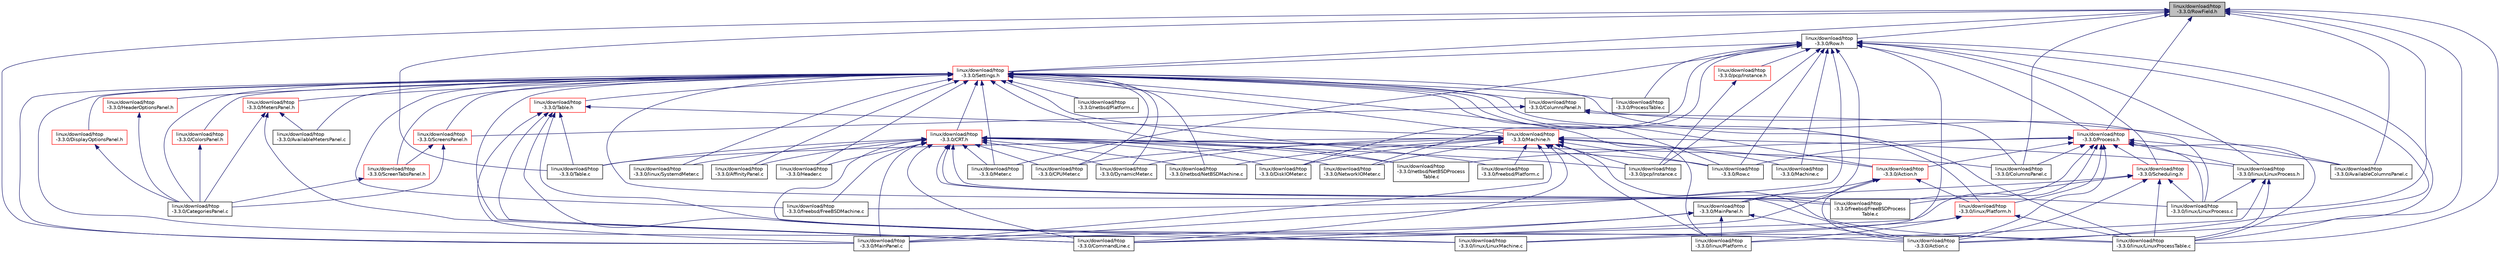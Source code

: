 digraph "linux/download/htop-3.3.0/RowField.h"
{
  edge [fontname="Helvetica",fontsize="10",labelfontname="Helvetica",labelfontsize="10"];
  node [fontname="Helvetica",fontsize="10",shape=record];
  Node2 [label="linux/download/htop\l-3.3.0/RowField.h",height=0.2,width=0.4,color="black", fillcolor="grey75", style="filled", fontcolor="black"];
  Node2 -> Node3 [dir="back",color="midnightblue",fontsize="10",style="solid",fontname="Helvetica"];
  Node3 [label="linux/download/htop\l-3.3.0/Row.h",height=0.2,width=0.4,color="black", fillcolor="white", style="filled",URL="$Row_8h.html"];
  Node3 -> Node4 [dir="back",color="midnightblue",fontsize="10",style="solid",fontname="Helvetica"];
  Node4 [label="linux/download/htop\l-3.3.0/Settings.h",height=0.2,width=0.4,color="red", fillcolor="white", style="filled",URL="$Settings_8h.html"];
  Node4 -> Node5 [dir="back",color="midnightblue",fontsize="10",style="solid",fontname="Helvetica"];
  Node5 [label="linux/download/htop\l-3.3.0/CRT.h",height=0.2,width=0.4,color="red", fillcolor="white", style="filled",URL="$CRT_8h.html"];
  Node5 -> Node10 [dir="back",color="midnightblue",fontsize="10",style="solid",fontname="Helvetica"];
  Node10 [label="linux/download/htop\l-3.3.0/Action.c",height=0.2,width=0.4,color="black", fillcolor="white", style="filled",URL="$Action_8c.html"];
  Node5 -> Node133 [dir="back",color="midnightblue",fontsize="10",style="solid",fontname="Helvetica"];
  Node133 [label="linux/download/htop\l-3.3.0/AffinityPanel.c",height=0.2,width=0.4,color="black", fillcolor="white", style="filled",URL="$AffinityPanel_8c.html"];
  Node5 -> Node202 [dir="back",color="midnightblue",fontsize="10",style="solid",fontname="Helvetica"];
  Node202 [label="linux/download/htop\l-3.3.0/ColumnsPanel.c",height=0.2,width=0.4,color="black", fillcolor="white", style="filled",URL="$ColumnsPanel_8c.html"];
  Node5 -> Node17 [dir="back",color="midnightblue",fontsize="10",style="solid",fontname="Helvetica"];
  Node17 [label="linux/download/htop\l-3.3.0/CommandLine.c",height=0.2,width=0.4,color="black", fillcolor="white", style="filled",URL="$CommandLine_8c.html"];
  Node5 -> Node72 [dir="back",color="midnightblue",fontsize="10",style="solid",fontname="Helvetica"];
  Node72 [label="linux/download/htop\l-3.3.0/CPUMeter.c",height=0.2,width=0.4,color="black", fillcolor="white", style="filled",URL="$CPUMeter_8c.html"];
  Node5 -> Node73 [dir="back",color="midnightblue",fontsize="10",style="solid",fontname="Helvetica"];
  Node73 [label="linux/download/htop\l-3.3.0/DiskIOMeter.c",height=0.2,width=0.4,color="black", fillcolor="white", style="filled",URL="$DiskIOMeter_8c.html"];
  Node5 -> Node75 [dir="back",color="midnightblue",fontsize="10",style="solid",fontname="Helvetica"];
  Node75 [label="linux/download/htop\l-3.3.0/DynamicMeter.c",height=0.2,width=0.4,color="black", fillcolor="white", style="filled",URL="$DynamicMeter_8c.html"];
  Node5 -> Node164 [dir="back",color="midnightblue",fontsize="10",style="solid",fontname="Helvetica"];
  Node164 [label="linux/download/htop\l-3.3.0/freebsd/FreeBSDMachine.c",height=0.2,width=0.4,color="black", fillcolor="white", style="filled",URL="$FreeBSDMachine_8c.html"];
  Node5 -> Node141 [dir="back",color="midnightblue",fontsize="10",style="solid",fontname="Helvetica"];
  Node141 [label="linux/download/htop\l-3.3.0/freebsd/FreeBSDProcess\lTable.c",height=0.2,width=0.4,color="black", fillcolor="white", style="filled",URL="$FreeBSDProcessTable_8c.html"];
  Node5 -> Node79 [dir="back",color="midnightblue",fontsize="10",style="solid",fontname="Helvetica"];
  Node79 [label="linux/download/htop\l-3.3.0/Header.c",height=0.2,width=0.4,color="black", fillcolor="white", style="filled",URL="$Header_8c.html"];
  Node5 -> Node42 [dir="back",color="midnightblue",fontsize="10",style="solid",fontname="Helvetica"];
  Node42 [label="linux/download/htop\l-3.3.0/linux/LinuxMachine.c",height=0.2,width=0.4,color="black", fillcolor="white", style="filled",URL="$LinuxMachine_8c.html"];
  Node5 -> Node148 [dir="back",color="midnightblue",fontsize="10",style="solid",fontname="Helvetica"];
  Node148 [label="linux/download/htop\l-3.3.0/linux/LinuxProcess.c",height=0.2,width=0.4,color="black", fillcolor="white", style="filled",URL="$LinuxProcess_8c.html"];
  Node5 -> Node115 [dir="back",color="midnightblue",fontsize="10",style="solid",fontname="Helvetica"];
  Node115 [label="linux/download/htop\l-3.3.0/linux/SystemdMeter.c",height=0.2,width=0.4,color="black", fillcolor="white", style="filled",URL="$SystemdMeter_8c.html"];
  Node5 -> Node30 [dir="back",color="midnightblue",fontsize="10",style="solid",fontname="Helvetica"];
  Node30 [label="linux/download/htop\l-3.3.0/MainPanel.c",height=0.2,width=0.4,color="black", fillcolor="white", style="filled",URL="$MainPanel_8c.html"];
  Node5 -> Node122 [dir="back",color="midnightblue",fontsize="10",style="solid",fontname="Helvetica"];
  Node122 [label="linux/download/htop\l-3.3.0/Meter.c",height=0.2,width=0.4,color="black", fillcolor="white", style="filled",URL="$Meter_8c.html"];
  Node5 -> Node151 [dir="back",color="midnightblue",fontsize="10",style="solid",fontname="Helvetica"];
  Node151 [label="linux/download/htop\l-3.3.0/netbsd/NetBSDMachine.c",height=0.2,width=0.4,color="black", fillcolor="white", style="filled",URL="$NetBSDMachine_8c.html"];
  Node5 -> Node152 [dir="back",color="midnightblue",fontsize="10",style="solid",fontname="Helvetica"];
  Node152 [label="linux/download/htop\l-3.3.0/netbsd/NetBSDProcess\lTable.c",height=0.2,width=0.4,color="black", fillcolor="white", style="filled",URL="$NetBSDProcessTable_8c.html"];
  Node5 -> Node84 [dir="back",color="midnightblue",fontsize="10",style="solid",fontname="Helvetica"];
  Node84 [label="linux/download/htop\l-3.3.0/NetworkIOMeter.c",height=0.2,width=0.4,color="black", fillcolor="white", style="filled",URL="$NetworkIOMeter_8c.html"];
  Node5 -> Node53 [dir="back",color="midnightblue",fontsize="10",style="solid",fontname="Helvetica"];
  Node53 [label="linux/download/htop\l-3.3.0/pcp/Instance.c",height=0.2,width=0.4,color="black", fillcolor="white", style="filled",URL="$Instance_8c.html"];
  Node5 -> Node178 [dir="back",color="midnightblue",fontsize="10",style="solid",fontname="Helvetica"];
  Node178 [label="linux/download/htop\l-3.3.0/Row.c",height=0.2,width=0.4,color="black", fillcolor="white", style="filled",URL="$Row_8c.html"];
  Node5 -> Node180 [dir="back",color="midnightblue",fontsize="10",style="solid",fontname="Helvetica"];
  Node180 [label="linux/download/htop\l-3.3.0/Table.c",height=0.2,width=0.4,color="black", fillcolor="white", style="filled",URL="$Table_8c.html"];
  Node4 -> Node7 [dir="back",color="midnightblue",fontsize="10",style="solid",fontname="Helvetica"];
  Node7 [label="linux/download/htop\l-3.3.0/Machine.h",height=0.2,width=0.4,color="red", fillcolor="white", style="filled",URL="$Machine_8h.html"];
  Node7 -> Node9 [dir="back",color="midnightblue",fontsize="10",style="solid",fontname="Helvetica"];
  Node9 [label="linux/download/htop\l-3.3.0/Action.h",height=0.2,width=0.4,color="red", fillcolor="white", style="filled",URL="$Action_8h.html"];
  Node9 -> Node10 [dir="back",color="midnightblue",fontsize="10",style="solid",fontname="Helvetica"];
  Node9 -> Node28 [dir="back",color="midnightblue",fontsize="10",style="solid",fontname="Helvetica"];
  Node28 [label="linux/download/htop\l-3.3.0/MainPanel.h",height=0.2,width=0.4,color="black", fillcolor="white", style="filled",URL="$MainPanel_8h.html"];
  Node28 -> Node10 [dir="back",color="midnightblue",fontsize="10",style="solid",fontname="Helvetica"];
  Node28 -> Node17 [dir="back",color="midnightblue",fontsize="10",style="solid",fontname="Helvetica"];
  Node28 -> Node29 [dir="back",color="midnightblue",fontsize="10",style="solid",fontname="Helvetica"];
  Node29 [label="linux/download/htop\l-3.3.0/linux/Platform.c",height=0.2,width=0.4,color="black", fillcolor="white", style="filled",URL="$linux_2Platform_8c.html"];
  Node28 -> Node30 [dir="back",color="midnightblue",fontsize="10",style="solid",fontname="Helvetica"];
  Node9 -> Node17 [dir="back",color="midnightblue",fontsize="10",style="solid",fontname="Helvetica"];
  Node9 -> Node41 [dir="back",color="midnightblue",fontsize="10",style="solid",fontname="Helvetica"];
  Node41 [label="linux/download/htop\l-3.3.0/linux/Platform.h",height=0.2,width=0.4,color="red", fillcolor="white", style="filled",URL="$linux_2Platform_8h.html"];
  Node41 -> Node42 [dir="back",color="midnightblue",fontsize="10",style="solid",fontname="Helvetica"];
  Node41 -> Node43 [dir="back",color="midnightblue",fontsize="10",style="solid",fontname="Helvetica"];
  Node43 [label="linux/download/htop\l-3.3.0/linux/LinuxProcessTable.c",height=0.2,width=0.4,color="black", fillcolor="white", style="filled",URL="$LinuxProcessTable_8c.html"];
  Node41 -> Node29 [dir="back",color="midnightblue",fontsize="10",style="solid",fontname="Helvetica"];
  Node7 -> Node17 [dir="back",color="midnightblue",fontsize="10",style="solid",fontname="Helvetica"];
  Node7 -> Node72 [dir="back",color="midnightblue",fontsize="10",style="solid",fontname="Helvetica"];
  Node7 -> Node73 [dir="back",color="midnightblue",fontsize="10",style="solid",fontname="Helvetica"];
  Node7 -> Node75 [dir="back",color="midnightblue",fontsize="10",style="solid",fontname="Helvetica"];
  Node7 -> Node40 [dir="back",color="midnightblue",fontsize="10",style="solid",fontname="Helvetica"];
  Node40 [label="linux/download/htop\l-3.3.0/freebsd/Platform.c",height=0.2,width=0.4,color="black", fillcolor="white", style="filled",URL="$freebsd_2Platform_8c.html"];
  Node7 -> Node167 [dir="back",color="midnightblue",fontsize="10",style="solid",fontname="Helvetica"];
  Node167 [label="linux/download/htop\l-3.3.0/linux/LinuxProcess.h",height=0.2,width=0.4,color="black", fillcolor="white", style="filled",URL="$LinuxProcess_8h.html"];
  Node167 -> Node148 [dir="back",color="midnightblue",fontsize="10",style="solid",fontname="Helvetica"];
  Node167 -> Node43 [dir="back",color="midnightblue",fontsize="10",style="solid",fontname="Helvetica"];
  Node167 -> Node29 [dir="back",color="midnightblue",fontsize="10",style="solid",fontname="Helvetica"];
  Node7 -> Node43 [dir="back",color="midnightblue",fontsize="10",style="solid",fontname="Helvetica"];
  Node7 -> Node29 [dir="back",color="midnightblue",fontsize="10",style="solid",fontname="Helvetica"];
  Node7 -> Node82 [dir="back",color="midnightblue",fontsize="10",style="solid",fontname="Helvetica"];
  Node82 [label="linux/download/htop\l-3.3.0/Machine.c",height=0.2,width=0.4,color="black", fillcolor="white", style="filled",URL="$Machine_8c.html"];
  Node7 -> Node30 [dir="back",color="midnightblue",fontsize="10",style="solid",fontname="Helvetica"];
  Node7 -> Node151 [dir="back",color="midnightblue",fontsize="10",style="solid",fontname="Helvetica"];
  Node7 -> Node84 [dir="back",color="midnightblue",fontsize="10",style="solid",fontname="Helvetica"];
  Node7 -> Node53 [dir="back",color="midnightblue",fontsize="10",style="solid",fontname="Helvetica"];
  Node7 -> Node178 [dir="back",color="midnightblue",fontsize="10",style="solid",fontname="Helvetica"];
  Node7 -> Node180 [dir="back",color="midnightblue",fontsize="10",style="solid",fontname="Helvetica"];
  Node4 -> Node216 [dir="back",color="midnightblue",fontsize="10",style="solid",fontname="Helvetica"];
  Node216 [label="linux/download/htop\l-3.3.0/Table.h",height=0.2,width=0.4,color="red", fillcolor="white", style="filled",URL="$Table_8h.html"];
  Node216 -> Node7 [dir="back",color="midnightblue",fontsize="10",style="solid",fontname="Helvetica"];
  Node216 -> Node10 [dir="back",color="midnightblue",fontsize="10",style="solid",fontname="Helvetica"];
  Node216 -> Node17 [dir="back",color="midnightblue",fontsize="10",style="solid",fontname="Helvetica"];
  Node216 -> Node43 [dir="back",color="midnightblue",fontsize="10",style="solid",fontname="Helvetica"];
  Node216 -> Node30 [dir="back",color="midnightblue",fontsize="10",style="solid",fontname="Helvetica"];
  Node216 -> Node180 [dir="back",color="midnightblue",fontsize="10",style="solid",fontname="Helvetica"];
  Node4 -> Node9 [dir="back",color="midnightblue",fontsize="10",style="solid",fontname="Helvetica"];
  Node4 -> Node133 [dir="back",color="midnightblue",fontsize="10",style="solid",fontname="Helvetica"];
  Node4 -> Node201 [dir="back",color="midnightblue",fontsize="10",style="solid",fontname="Helvetica"];
  Node201 [label="linux/download/htop\l-3.3.0/ColumnsPanel.h",height=0.2,width=0.4,color="black", fillcolor="white", style="filled",URL="$ColumnsPanel_8h.html"];
  Node201 -> Node70 [dir="back",color="midnightblue",fontsize="10",style="solid",fontname="Helvetica"];
  Node70 [label="linux/download/htop\l-3.3.0/AvailableColumnsPanel.c",height=0.2,width=0.4,color="black", fillcolor="white", style="filled",URL="$AvailableColumnsPanel_8c.html"];
  Node201 -> Node23 [dir="back",color="midnightblue",fontsize="10",style="solid",fontname="Helvetica"];
  Node23 [label="linux/download/htop\l-3.3.0/ScreensPanel.h",height=0.2,width=0.4,color="red", fillcolor="white", style="filled",URL="$ScreensPanel_8h.html"];
  Node23 -> Node13 [dir="back",color="midnightblue",fontsize="10",style="solid",fontname="Helvetica"];
  Node13 [label="linux/download/htop\l-3.3.0/CategoriesPanel.c",height=0.2,width=0.4,color="black", fillcolor="white", style="filled",URL="$CategoriesPanel_8c.html"];
  Node23 -> Node24 [dir="back",color="midnightblue",fontsize="10",style="solid",fontname="Helvetica"];
  Node24 [label="linux/download/htop\l-3.3.0/ScreenTabsPanel.h",height=0.2,width=0.4,color="red", fillcolor="white", style="filled",URL="$ScreenTabsPanel_8h.html"];
  Node24 -> Node13 [dir="back",color="midnightblue",fontsize="10",style="solid",fontname="Helvetica"];
  Node201 -> Node202 [dir="back",color="midnightblue",fontsize="10",style="solid",fontname="Helvetica"];
  Node4 -> Node14 [dir="back",color="midnightblue",fontsize="10",style="solid",fontname="Helvetica"];
  Node14 [label="linux/download/htop\l-3.3.0/MetersPanel.h",height=0.2,width=0.4,color="red", fillcolor="white", style="filled",URL="$MetersPanel_8h.html"];
  Node14 -> Node16 [dir="back",color="midnightblue",fontsize="10",style="solid",fontname="Helvetica"];
  Node16 [label="linux/download/htop\l-3.3.0/AvailableMetersPanel.c",height=0.2,width=0.4,color="black", fillcolor="white", style="filled",URL="$AvailableMetersPanel_8c.html"];
  Node14 -> Node13 [dir="back",color="midnightblue",fontsize="10",style="solid",fontname="Helvetica"];
  Node14 -> Node17 [dir="back",color="midnightblue",fontsize="10",style="solid",fontname="Helvetica"];
  Node4 -> Node16 [dir="back",color="midnightblue",fontsize="10",style="solid",fontname="Helvetica"];
  Node4 -> Node203 [dir="back",color="midnightblue",fontsize="10",style="solid",fontname="Helvetica"];
  Node203 [label="linux/download/htop\l-3.3.0/ColorsPanel.h",height=0.2,width=0.4,color="red", fillcolor="white", style="filled",URL="$ColorsPanel_8h.html"];
  Node203 -> Node13 [dir="back",color="midnightblue",fontsize="10",style="solid",fontname="Helvetica"];
  Node4 -> Node19 [dir="back",color="midnightblue",fontsize="10",style="solid",fontname="Helvetica"];
  Node19 [label="linux/download/htop\l-3.3.0/DisplayOptionsPanel.h",height=0.2,width=0.4,color="red", fillcolor="white", style="filled",URL="$DisplayOptionsPanel_8h.html"];
  Node19 -> Node13 [dir="back",color="midnightblue",fontsize="10",style="solid",fontname="Helvetica"];
  Node4 -> Node21 [dir="back",color="midnightblue",fontsize="10",style="solid",fontname="Helvetica"];
  Node21 [label="linux/download/htop\l-3.3.0/HeaderOptionsPanel.h",height=0.2,width=0.4,color="red", fillcolor="white", style="filled",URL="$HeaderOptionsPanel_8h.html"];
  Node21 -> Node13 [dir="back",color="midnightblue",fontsize="10",style="solid",fontname="Helvetica"];
  Node4 -> Node23 [dir="back",color="midnightblue",fontsize="10",style="solid",fontname="Helvetica"];
  Node4 -> Node24 [dir="back",color="midnightblue",fontsize="10",style="solid",fontname="Helvetica"];
  Node4 -> Node13 [dir="back",color="midnightblue",fontsize="10",style="solid",fontname="Helvetica"];
  Node4 -> Node17 [dir="back",color="midnightblue",fontsize="10",style="solid",fontname="Helvetica"];
  Node4 -> Node72 [dir="back",color="midnightblue",fontsize="10",style="solid",fontname="Helvetica"];
  Node4 -> Node75 [dir="back",color="midnightblue",fontsize="10",style="solid",fontname="Helvetica"];
  Node4 -> Node164 [dir="back",color="midnightblue",fontsize="10",style="solid",fontname="Helvetica"];
  Node4 -> Node141 [dir="back",color="midnightblue",fontsize="10",style="solid",fontname="Helvetica"];
  Node4 -> Node40 [dir="back",color="midnightblue",fontsize="10",style="solid",fontname="Helvetica"];
  Node4 -> Node79 [dir="back",color="midnightblue",fontsize="10",style="solid",fontname="Helvetica"];
  Node4 -> Node42 [dir="back",color="midnightblue",fontsize="10",style="solid",fontname="Helvetica"];
  Node4 -> Node148 [dir="back",color="midnightblue",fontsize="10",style="solid",fontname="Helvetica"];
  Node4 -> Node43 [dir="back",color="midnightblue",fontsize="10",style="solid",fontname="Helvetica"];
  Node4 -> Node29 [dir="back",color="midnightblue",fontsize="10",style="solid",fontname="Helvetica"];
  Node4 -> Node41 [dir="back",color="midnightblue",fontsize="10",style="solid",fontname="Helvetica"];
  Node4 -> Node115 [dir="back",color="midnightblue",fontsize="10",style="solid",fontname="Helvetica"];
  Node4 -> Node30 [dir="back",color="midnightblue",fontsize="10",style="solid",fontname="Helvetica"];
  Node4 -> Node122 [dir="back",color="midnightblue",fontsize="10",style="solid",fontname="Helvetica"];
  Node4 -> Node151 [dir="back",color="midnightblue",fontsize="10",style="solid",fontname="Helvetica"];
  Node4 -> Node152 [dir="back",color="midnightblue",fontsize="10",style="solid",fontname="Helvetica"];
  Node4 -> Node47 [dir="back",color="midnightblue",fontsize="10",style="solid",fontname="Helvetica"];
  Node47 [label="linux/download/htop\l-3.3.0/netbsd/Platform.c",height=0.2,width=0.4,color="black", fillcolor="white", style="filled",URL="$netbsd_2Platform_8c.html"];
  Node4 -> Node157 [dir="back",color="midnightblue",fontsize="10",style="solid",fontname="Helvetica"];
  Node157 [label="linux/download/htop\l-3.3.0/ProcessTable.c",height=0.2,width=0.4,color="black", fillcolor="white", style="filled",URL="$ProcessTable_8c.html"];
  Node4 -> Node178 [dir="back",color="midnightblue",fontsize="10",style="solid",fontname="Helvetica"];
  Node3 -> Node218 [dir="back",color="midnightblue",fontsize="10",style="solid",fontname="Helvetica"];
  Node218 [label="linux/download/htop\l-3.3.0/Process.h",height=0.2,width=0.4,color="red", fillcolor="white", style="filled",URL="$Process_8h.html"];
  Node218 -> Node9 [dir="back",color="midnightblue",fontsize="10",style="solid",fontname="Helvetica"];
  Node218 -> Node10 [dir="back",color="midnightblue",fontsize="10",style="solid",fontname="Helvetica"];
  Node218 -> Node197 [dir="back",color="midnightblue",fontsize="10",style="solid",fontname="Helvetica"];
  Node197 [label="linux/download/htop\l-3.3.0/Scheduling.h",height=0.2,width=0.4,color="red", fillcolor="white", style="filled",URL="$Scheduling_8h.html"];
  Node197 -> Node10 [dir="back",color="midnightblue",fontsize="10",style="solid",fontname="Helvetica"];
  Node197 -> Node164 [dir="back",color="midnightblue",fontsize="10",style="solid",fontname="Helvetica"];
  Node197 -> Node141 [dir="back",color="midnightblue",fontsize="10",style="solid",fontname="Helvetica"];
  Node197 -> Node148 [dir="back",color="midnightblue",fontsize="10",style="solid",fontname="Helvetica"];
  Node197 -> Node43 [dir="back",color="midnightblue",fontsize="10",style="solid",fontname="Helvetica"];
  Node218 -> Node70 [dir="back",color="midnightblue",fontsize="10",style="solid",fontname="Helvetica"];
  Node218 -> Node202 [dir="back",color="midnightblue",fontsize="10",style="solid",fontname="Helvetica"];
  Node218 -> Node17 [dir="back",color="midnightblue",fontsize="10",style="solid",fontname="Helvetica"];
  Node218 -> Node141 [dir="back",color="midnightblue",fontsize="10",style="solid",fontname="Helvetica"];
  Node218 -> Node148 [dir="back",color="midnightblue",fontsize="10",style="solid",fontname="Helvetica"];
  Node218 -> Node167 [dir="back",color="midnightblue",fontsize="10",style="solid",fontname="Helvetica"];
  Node218 -> Node43 [dir="back",color="midnightblue",fontsize="10",style="solid",fontname="Helvetica"];
  Node218 -> Node41 [dir="back",color="midnightblue",fontsize="10",style="solid",fontname="Helvetica"];
  Node218 -> Node152 [dir="back",color="midnightblue",fontsize="10",style="solid",fontname="Helvetica"];
  Node218 -> Node178 [dir="back",color="midnightblue",fontsize="10",style="solid",fontname="Helvetica"];
  Node3 -> Node28 [dir="back",color="midnightblue",fontsize="10",style="solid",fontname="Helvetica"];
  Node3 -> Node10 [dir="back",color="midnightblue",fontsize="10",style="solid",fontname="Helvetica"];
  Node3 -> Node197 [dir="back",color="midnightblue",fontsize="10",style="solid",fontname="Helvetica"];
  Node3 -> Node73 [dir="back",color="midnightblue",fontsize="10",style="solid",fontname="Helvetica"];
  Node3 -> Node42 [dir="back",color="midnightblue",fontsize="10",style="solid",fontname="Helvetica"];
  Node3 -> Node167 [dir="back",color="midnightblue",fontsize="10",style="solid",fontname="Helvetica"];
  Node3 -> Node43 [dir="back",color="midnightblue",fontsize="10",style="solid",fontname="Helvetica"];
  Node3 -> Node82 [dir="back",color="midnightblue",fontsize="10",style="solid",fontname="Helvetica"];
  Node3 -> Node30 [dir="back",color="midnightblue",fontsize="10",style="solid",fontname="Helvetica"];
  Node3 -> Node122 [dir="back",color="midnightblue",fontsize="10",style="solid",fontname="Helvetica"];
  Node3 -> Node84 [dir="back",color="midnightblue",fontsize="10",style="solid",fontname="Helvetica"];
  Node3 -> Node53 [dir="back",color="midnightblue",fontsize="10",style="solid",fontname="Helvetica"];
  Node3 -> Node55 [dir="back",color="midnightblue",fontsize="10",style="solid",fontname="Helvetica"];
  Node55 [label="linux/download/htop\l-3.3.0/pcp/Instance.h",height=0.2,width=0.4,color="red", fillcolor="white", style="filled",URL="$Instance_8h.html"];
  Node55 -> Node53 [dir="back",color="midnightblue",fontsize="10",style="solid",fontname="Helvetica"];
  Node3 -> Node157 [dir="back",color="midnightblue",fontsize="10",style="solid",fontname="Helvetica"];
  Node3 -> Node178 [dir="back",color="midnightblue",fontsize="10",style="solid",fontname="Helvetica"];
  Node2 -> Node4 [dir="back",color="midnightblue",fontsize="10",style="solid",fontname="Helvetica"];
  Node2 -> Node218 [dir="back",color="midnightblue",fontsize="10",style="solid",fontname="Helvetica"];
  Node2 -> Node10 [dir="back",color="midnightblue",fontsize="10",style="solid",fontname="Helvetica"];
  Node2 -> Node70 [dir="back",color="midnightblue",fontsize="10",style="solid",fontname="Helvetica"];
  Node2 -> Node202 [dir="back",color="midnightblue",fontsize="10",style="solid",fontname="Helvetica"];
  Node2 -> Node148 [dir="back",color="midnightblue",fontsize="10",style="solid",fontname="Helvetica"];
  Node2 -> Node43 [dir="back",color="midnightblue",fontsize="10",style="solid",fontname="Helvetica"];
  Node2 -> Node30 [dir="back",color="midnightblue",fontsize="10",style="solid",fontname="Helvetica"];
  Node2 -> Node180 [dir="back",color="midnightblue",fontsize="10",style="solid",fontname="Helvetica"];
}

